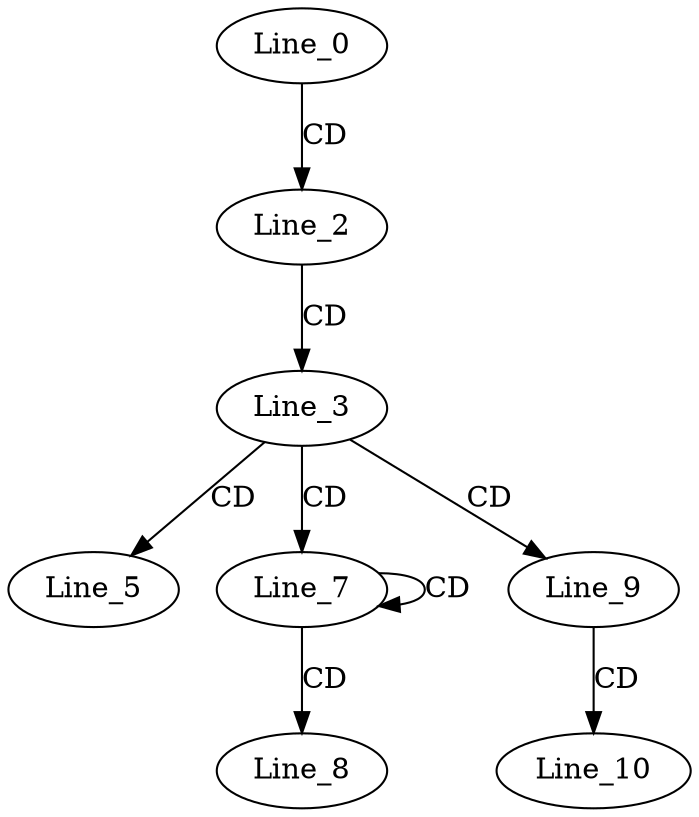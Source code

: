 digraph G {
  Line_0;
  Line_2;
  Line_3;
  Line_5;
  Line_7;
  Line_7;
  Line_8;
  Line_9;
  Line_10;
  Line_0 -> Line_2 [ label="CD" ];
  Line_2 -> Line_3 [ label="CD" ];
  Line_3 -> Line_5 [ label="CD" ];
  Line_3 -> Line_7 [ label="CD" ];
  Line_7 -> Line_7 [ label="CD" ];
  Line_7 -> Line_8 [ label="CD" ];
  Line_3 -> Line_9 [ label="CD" ];
  Line_9 -> Line_10 [ label="CD" ];
}
